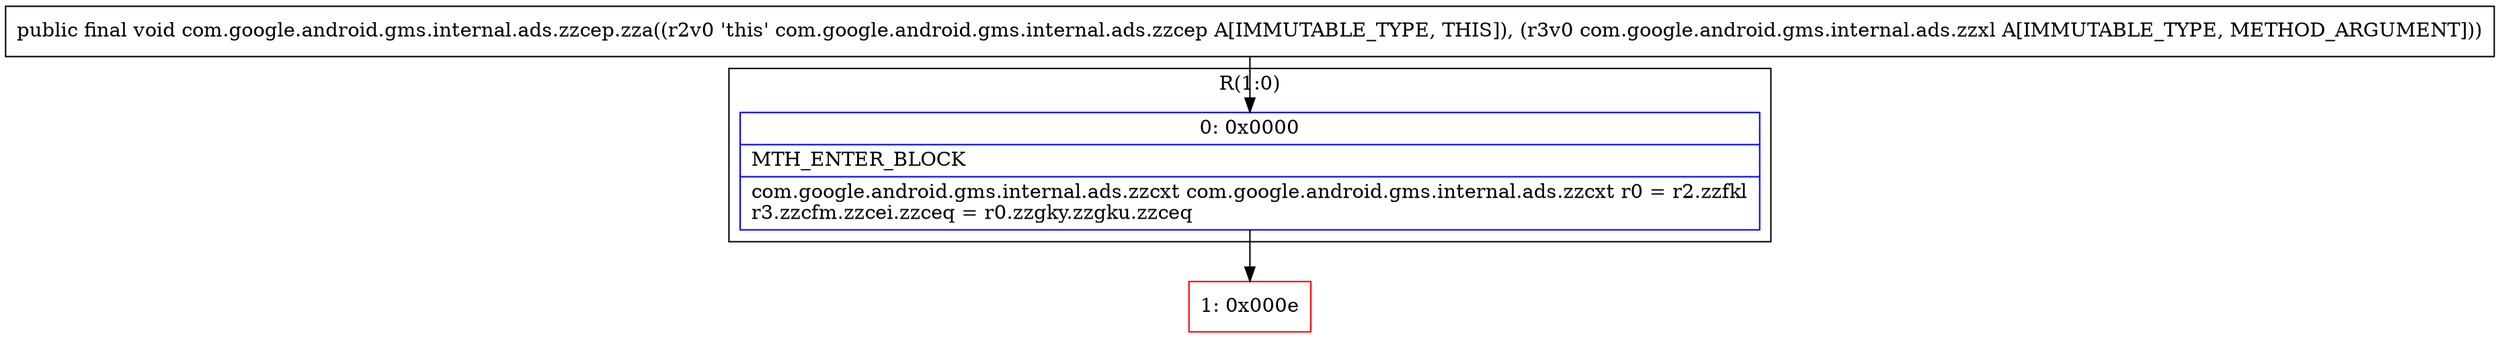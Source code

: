 digraph "CFG forcom.google.android.gms.internal.ads.zzcep.zza(Lcom\/google\/android\/gms\/internal\/ads\/zzxl;)V" {
subgraph cluster_Region_1048528642 {
label = "R(1:0)";
node [shape=record,color=blue];
Node_0 [shape=record,label="{0\:\ 0x0000|MTH_ENTER_BLOCK\l|com.google.android.gms.internal.ads.zzcxt com.google.android.gms.internal.ads.zzcxt r0 = r2.zzfkl\lr3.zzcfm.zzcei.zzceq = r0.zzgky.zzgku.zzceq\l}"];
}
Node_1 [shape=record,color=red,label="{1\:\ 0x000e}"];
MethodNode[shape=record,label="{public final void com.google.android.gms.internal.ads.zzcep.zza((r2v0 'this' com.google.android.gms.internal.ads.zzcep A[IMMUTABLE_TYPE, THIS]), (r3v0 com.google.android.gms.internal.ads.zzxl A[IMMUTABLE_TYPE, METHOD_ARGUMENT])) }"];
MethodNode -> Node_0;
Node_0 -> Node_1;
}

